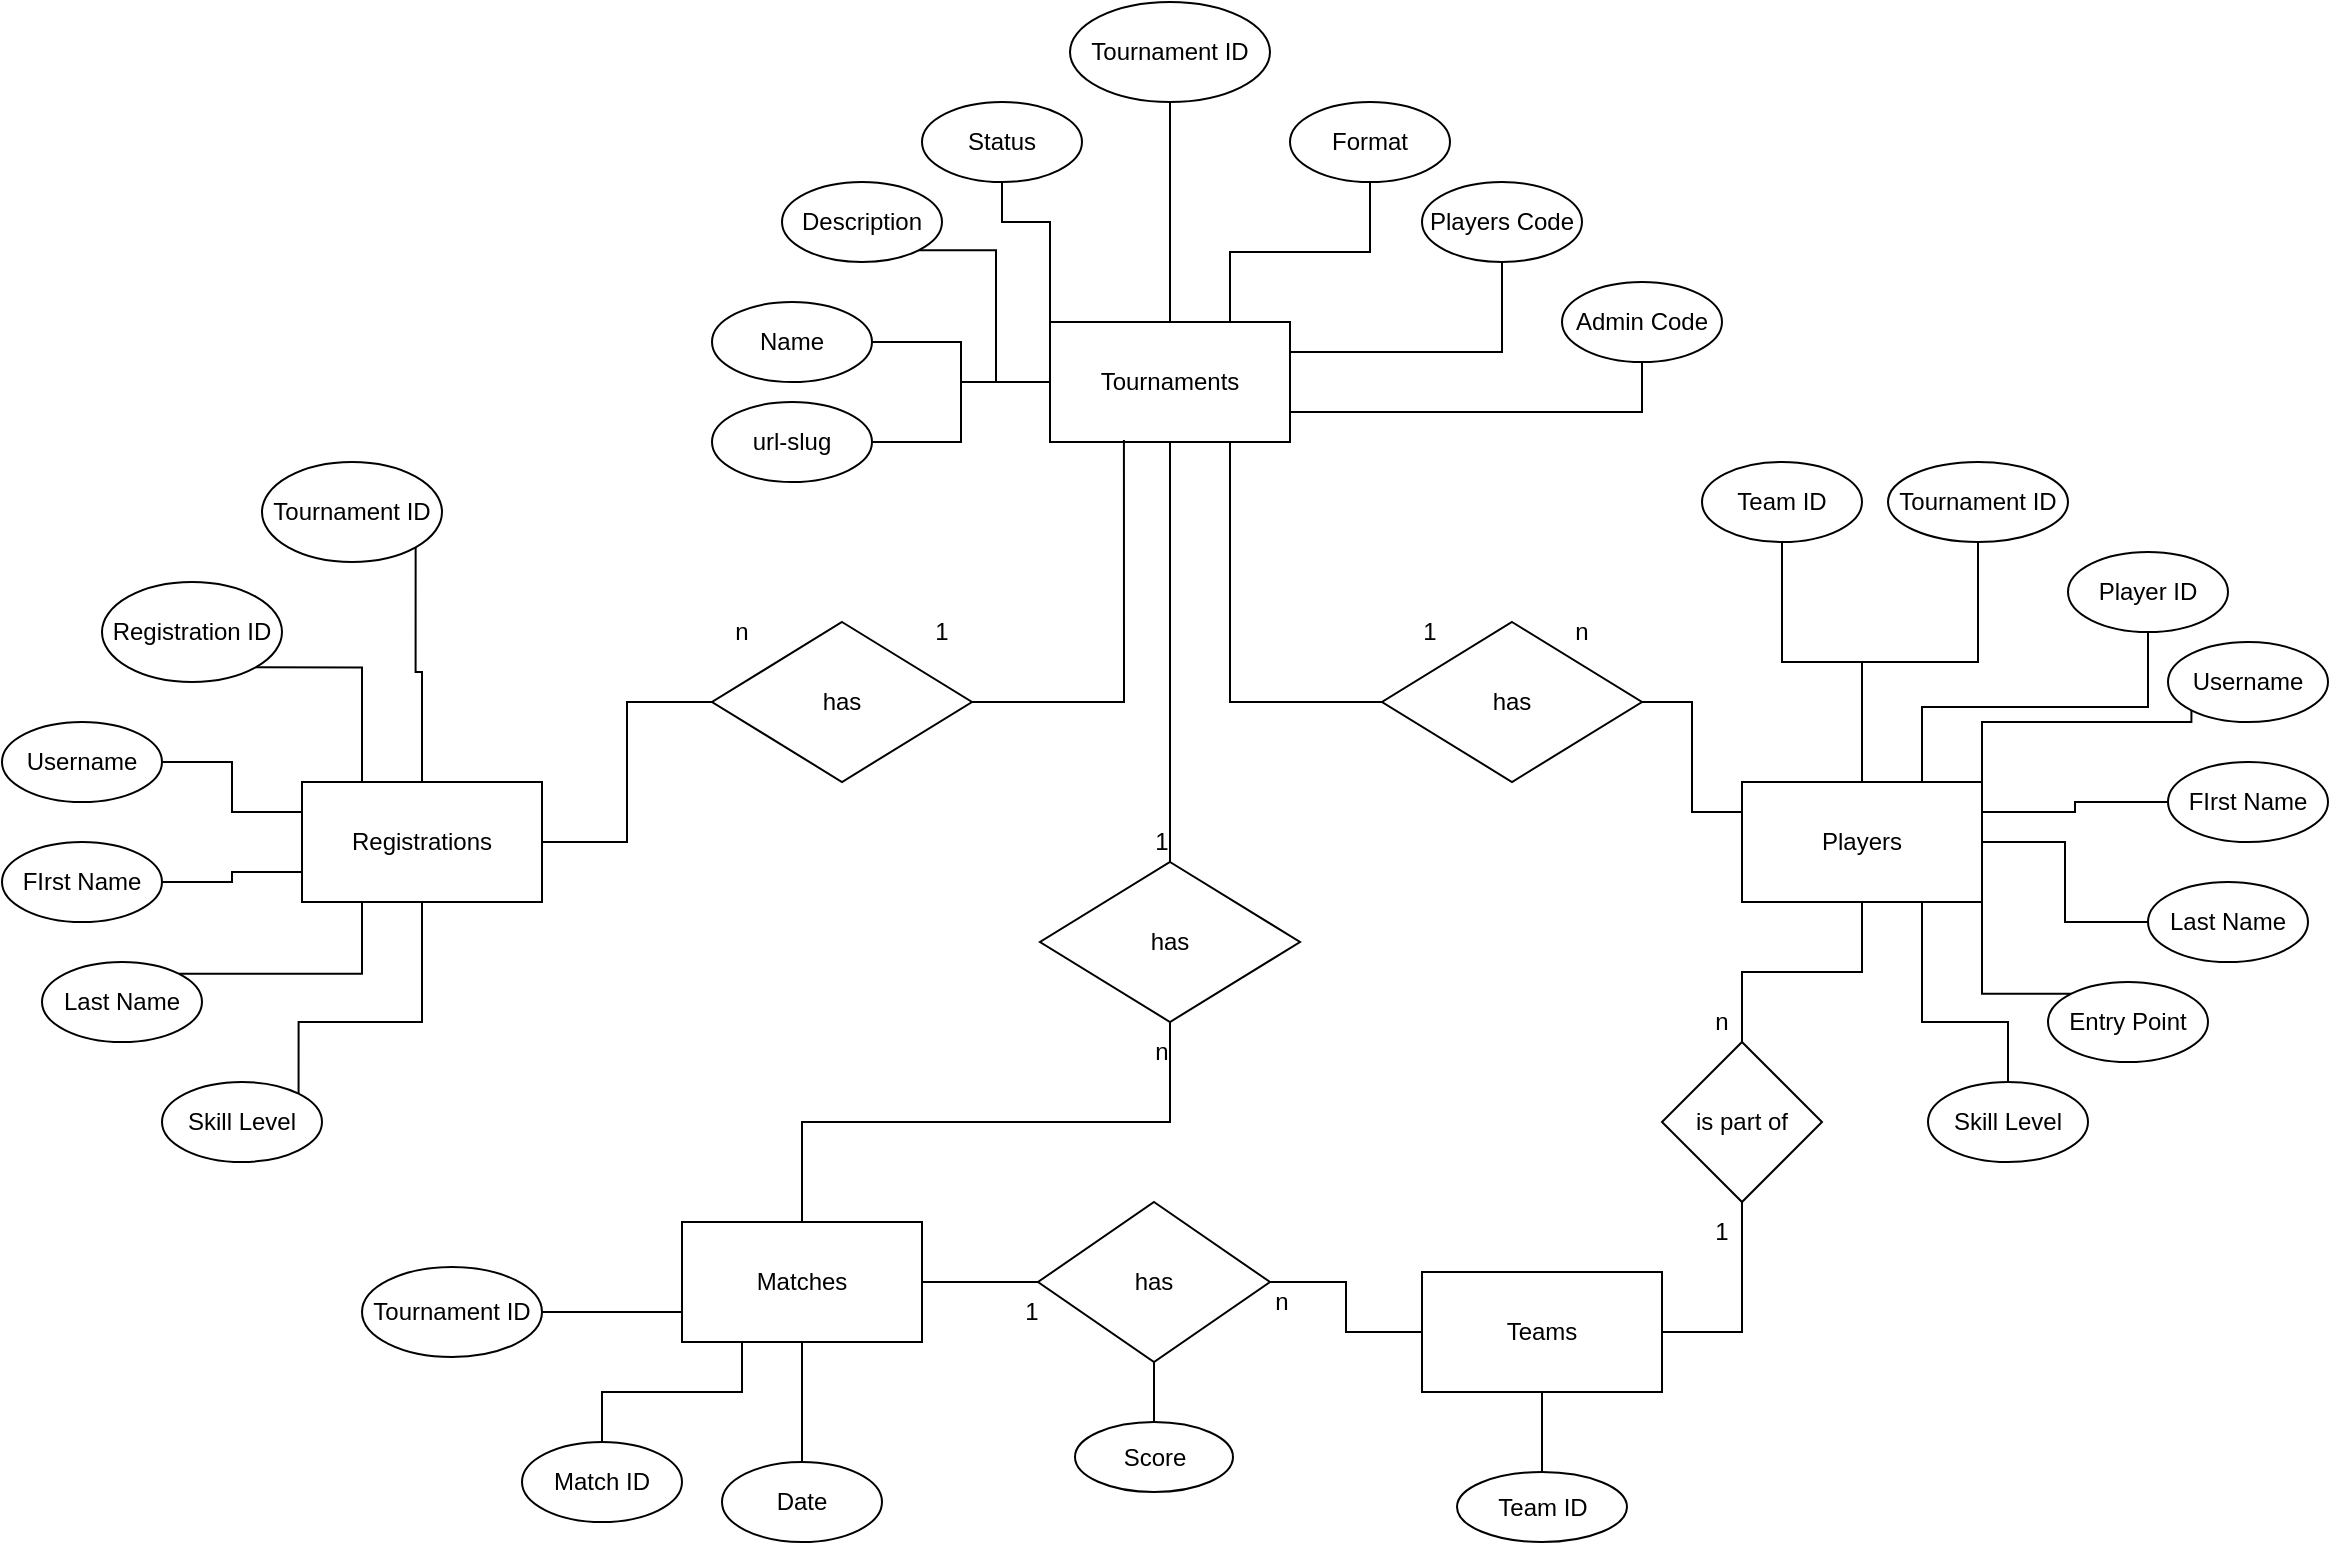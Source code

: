 <mxfile version="16.4.7" type="device"><diagram id="7VFBqNIlX72wwlPETkiv" name="Page-1"><mxGraphModel dx="2711" dy="2217" grid="1" gridSize="10" guides="1" tooltips="1" connect="1" arrows="1" fold="1" page="1" pageScale="1" pageWidth="827" pageHeight="1169" math="0" shadow="0"><root><mxCell id="0"/><mxCell id="1" parent="0"/><mxCell id="vWIARGdw78pDZFfVBMnp-79" style="edgeStyle=orthogonalEdgeStyle;rounded=0;orthogonalLoop=1;jettySize=auto;html=1;exitX=0.5;exitY=1;exitDx=0;exitDy=0;entryX=0.5;entryY=0;entryDx=0;entryDy=0;endArrow=none;endFill=0;" parent="1" source="vWIARGdw78pDZFfVBMnp-1" target="vWIARGdw78pDZFfVBMnp-75" edge="1"><mxGeometry relative="1" as="geometry"/></mxCell><mxCell id="vWIARGdw78pDZFfVBMnp-81" style="edgeStyle=orthogonalEdgeStyle;rounded=0;orthogonalLoop=1;jettySize=auto;html=1;exitX=0.75;exitY=1;exitDx=0;exitDy=0;entryX=0;entryY=0.5;entryDx=0;entryDy=0;endArrow=none;endFill=0;" parent="1" source="vWIARGdw78pDZFfVBMnp-1" target="vWIARGdw78pDZFfVBMnp-74" edge="1"><mxGeometry relative="1" as="geometry"/></mxCell><mxCell id="vWIARGdw78pDZFfVBMnp-1" value="Tournaments" style="rounded=0;whiteSpace=wrap;html=1;" parent="1" vertex="1"><mxGeometry x="254" y="20" width="120" height="60" as="geometry"/></mxCell><mxCell id="vWIARGdw78pDZFfVBMnp-2" value="Players" style="rounded=0;whiteSpace=wrap;html=1;" parent="1" vertex="1"><mxGeometry x="600" y="250" width="120" height="60" as="geometry"/></mxCell><mxCell id="vWIARGdw78pDZFfVBMnp-44" style="edgeStyle=orthogonalEdgeStyle;rounded=0;orthogonalLoop=1;jettySize=auto;html=1;exitX=0.5;exitY=1;exitDx=0;exitDy=0;entryX=1;entryY=0;entryDx=0;entryDy=0;endArrow=none;endFill=0;" parent="1" source="vWIARGdw78pDZFfVBMnp-3" target="vWIARGdw78pDZFfVBMnp-36" edge="1"><mxGeometry relative="1" as="geometry"><Array as="points"><mxPoint x="-60" y="370"/><mxPoint x="-122" y="370"/></Array></mxGeometry></mxCell><mxCell id="vWIARGdw78pDZFfVBMnp-3" value="Registrations" style="rounded=0;whiteSpace=wrap;html=1;" parent="1" vertex="1"><mxGeometry x="-120" y="250" width="120" height="60" as="geometry"/></mxCell><mxCell id="vWIARGdw78pDZFfVBMnp-4" value="Matches" style="rounded=0;whiteSpace=wrap;html=1;" parent="1" vertex="1"><mxGeometry x="70" y="470" width="120" height="60" as="geometry"/></mxCell><mxCell id="vWIARGdw78pDZFfVBMnp-55" style="edgeStyle=orthogonalEdgeStyle;rounded=0;orthogonalLoop=1;jettySize=auto;html=1;exitX=0.5;exitY=1;exitDx=0;exitDy=0;entryX=0.5;entryY=0;entryDx=0;entryDy=0;endArrow=none;endFill=0;" parent="1" source="vWIARGdw78pDZFfVBMnp-5" target="vWIARGdw78pDZFfVBMnp-1" edge="1"><mxGeometry relative="1" as="geometry"/></mxCell><mxCell id="vWIARGdw78pDZFfVBMnp-5" value="Tournament ID" style="ellipse;whiteSpace=wrap;html=1;" parent="1" vertex="1"><mxGeometry x="264" y="-140" width="100" height="50" as="geometry"/></mxCell><mxCell id="vWIARGdw78pDZFfVBMnp-51" style="edgeStyle=orthogonalEdgeStyle;rounded=0;orthogonalLoop=1;jettySize=auto;html=1;exitX=1;exitY=1;exitDx=0;exitDy=0;entryX=0;entryY=0.5;entryDx=0;entryDy=0;endArrow=none;endFill=0;" parent="1" source="vWIARGdw78pDZFfVBMnp-7" target="vWIARGdw78pDZFfVBMnp-1" edge="1"><mxGeometry relative="1" as="geometry"/></mxCell><mxCell id="vWIARGdw78pDZFfVBMnp-7" value="Description" style="ellipse;whiteSpace=wrap;html=1;" parent="1" vertex="1"><mxGeometry x="120" y="-50" width="80" height="40" as="geometry"/></mxCell><mxCell id="vWIARGdw78pDZFfVBMnp-49" style="edgeStyle=orthogonalEdgeStyle;rounded=0;orthogonalLoop=1;jettySize=auto;html=1;exitX=1;exitY=1;exitDx=0;exitDy=0;endArrow=none;endFill=0;" parent="1" source="vWIARGdw78pDZFfVBMnp-8" target="vWIARGdw78pDZFfVBMnp-3" edge="1"><mxGeometry relative="1" as="geometry"/></mxCell><mxCell id="vWIARGdw78pDZFfVBMnp-8" value="&lt;span&gt;Tournament ID&lt;/span&gt;" style="ellipse;whiteSpace=wrap;html=1;" parent="1" vertex="1"><mxGeometry x="-140" y="90" width="90" height="50" as="geometry"/></mxCell><mxCell id="vWIARGdw78pDZFfVBMnp-59" style="edgeStyle=orthogonalEdgeStyle;rounded=0;orthogonalLoop=1;jettySize=auto;html=1;exitX=0.5;exitY=1;exitDx=0;exitDy=0;entryX=0.5;entryY=0;entryDx=0;entryDy=0;endArrow=none;endFill=0;" parent="1" source="vWIARGdw78pDZFfVBMnp-9" target="vWIARGdw78pDZFfVBMnp-2" edge="1"><mxGeometry relative="1" as="geometry"/></mxCell><mxCell id="vWIARGdw78pDZFfVBMnp-9" value="&lt;span&gt;Tournament ID&lt;/span&gt;" style="ellipse;whiteSpace=wrap;html=1;" parent="1" vertex="1"><mxGeometry x="673" y="90" width="90" height="40" as="geometry"/></mxCell><mxCell id="vWIARGdw78pDZFfVBMnp-72" style="edgeStyle=orthogonalEdgeStyle;rounded=0;orthogonalLoop=1;jettySize=auto;html=1;exitX=1;exitY=0.5;exitDx=0;exitDy=0;entryX=0;entryY=0.75;entryDx=0;entryDy=0;endArrow=none;endFill=0;" parent="1" source="vWIARGdw78pDZFfVBMnp-10" target="vWIARGdw78pDZFfVBMnp-4" edge="1"><mxGeometry relative="1" as="geometry"/></mxCell><mxCell id="vWIARGdw78pDZFfVBMnp-10" value="&lt;span&gt;Tournament ID&lt;/span&gt;" style="ellipse;whiteSpace=wrap;html=1;" parent="1" vertex="1"><mxGeometry x="-90" y="492.5" width="90" height="45" as="geometry"/></mxCell><mxCell id="vWIARGdw78pDZFfVBMnp-54" style="edgeStyle=orthogonalEdgeStyle;rounded=0;orthogonalLoop=1;jettySize=auto;html=1;exitX=0.5;exitY=1;exitDx=0;exitDy=0;entryX=0;entryY=0;entryDx=0;entryDy=0;endArrow=none;endFill=0;" parent="1" source="vWIARGdw78pDZFfVBMnp-12" target="vWIARGdw78pDZFfVBMnp-1" edge="1"><mxGeometry relative="1" as="geometry"><Array as="points"><mxPoint x="230" y="-30"/><mxPoint x="254" y="-30"/></Array></mxGeometry></mxCell><mxCell id="vWIARGdw78pDZFfVBMnp-12" value="Status" style="ellipse;whiteSpace=wrap;html=1;" parent="1" vertex="1"><mxGeometry x="190" y="-90" width="80" height="40" as="geometry"/></mxCell><mxCell id="vWIARGdw78pDZFfVBMnp-56" style="edgeStyle=orthogonalEdgeStyle;rounded=0;orthogonalLoop=1;jettySize=auto;html=1;exitX=0.5;exitY=1;exitDx=0;exitDy=0;entryX=0.75;entryY=0;entryDx=0;entryDy=0;endArrow=none;endFill=0;" parent="1" source="vWIARGdw78pDZFfVBMnp-13" target="vWIARGdw78pDZFfVBMnp-1" edge="1"><mxGeometry relative="1" as="geometry"/></mxCell><mxCell id="vWIARGdw78pDZFfVBMnp-13" value="Format" style="ellipse;whiteSpace=wrap;html=1;" parent="1" vertex="1"><mxGeometry x="374" y="-90" width="80" height="40" as="geometry"/></mxCell><mxCell id="vWIARGdw78pDZFfVBMnp-58" style="edgeStyle=orthogonalEdgeStyle;rounded=0;orthogonalLoop=1;jettySize=auto;html=1;exitX=0.5;exitY=1;exitDx=0;exitDy=0;entryX=1;entryY=0.75;entryDx=0;entryDy=0;endArrow=none;endFill=0;" parent="1" source="vWIARGdw78pDZFfVBMnp-14" target="vWIARGdw78pDZFfVBMnp-1" edge="1"><mxGeometry relative="1" as="geometry"/></mxCell><mxCell id="vWIARGdw78pDZFfVBMnp-14" value="Admin Code" style="ellipse;whiteSpace=wrap;html=1;" parent="1" vertex="1"><mxGeometry x="510" width="80" height="40" as="geometry"/></mxCell><mxCell id="vWIARGdw78pDZFfVBMnp-57" style="edgeStyle=orthogonalEdgeStyle;rounded=0;orthogonalLoop=1;jettySize=auto;html=1;exitX=0.5;exitY=1;exitDx=0;exitDy=0;entryX=1;entryY=0.25;entryDx=0;entryDy=0;endArrow=none;endFill=0;" parent="1" source="vWIARGdw78pDZFfVBMnp-15" target="vWIARGdw78pDZFfVBMnp-1" edge="1"><mxGeometry relative="1" as="geometry"/></mxCell><mxCell id="vWIARGdw78pDZFfVBMnp-15" value="Players Code" style="ellipse;whiteSpace=wrap;html=1;" parent="1" vertex="1"><mxGeometry x="440" y="-50" width="80" height="40" as="geometry"/></mxCell><mxCell id="vWIARGdw78pDZFfVBMnp-60" style="edgeStyle=orthogonalEdgeStyle;rounded=0;orthogonalLoop=1;jettySize=auto;html=1;exitX=0.5;exitY=1;exitDx=0;exitDy=0;entryX=0.75;entryY=0;entryDx=0;entryDy=0;endArrow=none;endFill=0;" parent="1" source="vWIARGdw78pDZFfVBMnp-18" target="vWIARGdw78pDZFfVBMnp-2" edge="1"><mxGeometry relative="1" as="geometry"/></mxCell><mxCell id="vWIARGdw78pDZFfVBMnp-18" value="Player ID" style="ellipse;whiteSpace=wrap;html=1;" parent="1" vertex="1"><mxGeometry x="763" y="135" width="80" height="40" as="geometry"/></mxCell><mxCell id="vWIARGdw78pDZFfVBMnp-62" style="edgeStyle=orthogonalEdgeStyle;rounded=0;orthogonalLoop=1;jettySize=auto;html=1;exitX=0;exitY=0.5;exitDx=0;exitDy=0;entryX=1;entryY=0.25;entryDx=0;entryDy=0;endArrow=none;endFill=0;" parent="1" source="vWIARGdw78pDZFfVBMnp-19" target="vWIARGdw78pDZFfVBMnp-2" edge="1"><mxGeometry relative="1" as="geometry"/></mxCell><mxCell id="vWIARGdw78pDZFfVBMnp-19" value="FIrst Name" style="ellipse;whiteSpace=wrap;html=1;" parent="1" vertex="1"><mxGeometry x="813" y="240" width="80" height="40" as="geometry"/></mxCell><mxCell id="vWIARGdw78pDZFfVBMnp-63" style="edgeStyle=orthogonalEdgeStyle;rounded=0;orthogonalLoop=1;jettySize=auto;html=1;exitX=0;exitY=0.5;exitDx=0;exitDy=0;entryX=1;entryY=0.5;entryDx=0;entryDy=0;endArrow=none;endFill=0;" parent="1" source="vWIARGdw78pDZFfVBMnp-20" target="vWIARGdw78pDZFfVBMnp-2" edge="1"><mxGeometry relative="1" as="geometry"/></mxCell><mxCell id="vWIARGdw78pDZFfVBMnp-20" value="Last Name" style="ellipse;whiteSpace=wrap;html=1;" parent="1" vertex="1"><mxGeometry x="803" y="300" width="80" height="40" as="geometry"/></mxCell><mxCell id="vWIARGdw78pDZFfVBMnp-61" style="edgeStyle=orthogonalEdgeStyle;rounded=0;orthogonalLoop=1;jettySize=auto;html=1;exitX=0;exitY=1;exitDx=0;exitDy=0;entryX=1;entryY=0;entryDx=0;entryDy=0;endArrow=none;endFill=0;" parent="1" source="vWIARGdw78pDZFfVBMnp-21" target="vWIARGdw78pDZFfVBMnp-2" edge="1"><mxGeometry relative="1" as="geometry"><Array as="points"><mxPoint x="825" y="220"/><mxPoint x="720" y="220"/></Array></mxGeometry></mxCell><mxCell id="vWIARGdw78pDZFfVBMnp-21" value="Username" style="ellipse;whiteSpace=wrap;html=1;" parent="1" vertex="1"><mxGeometry x="813" y="180" width="80" height="40" as="geometry"/></mxCell><mxCell id="vWIARGdw78pDZFfVBMnp-65" style="edgeStyle=orthogonalEdgeStyle;rounded=0;orthogonalLoop=1;jettySize=auto;html=1;exitX=0.5;exitY=0;exitDx=0;exitDy=0;entryX=0.75;entryY=1;entryDx=0;entryDy=0;endArrow=none;endFill=0;" parent="1" source="vWIARGdw78pDZFfVBMnp-22" target="vWIARGdw78pDZFfVBMnp-2" edge="1"><mxGeometry relative="1" as="geometry"><Array as="points"><mxPoint x="733" y="370"/><mxPoint x="690" y="370"/></Array></mxGeometry></mxCell><mxCell id="vWIARGdw78pDZFfVBMnp-22" value="Skill Level" style="ellipse;whiteSpace=wrap;html=1;" parent="1" vertex="1"><mxGeometry x="693" y="400" width="80" height="40" as="geometry"/></mxCell><mxCell id="vWIARGdw78pDZFfVBMnp-64" style="edgeStyle=orthogonalEdgeStyle;rounded=0;orthogonalLoop=1;jettySize=auto;html=1;exitX=0;exitY=0;exitDx=0;exitDy=0;endArrow=none;endFill=0;entryX=1;entryY=1;entryDx=0;entryDy=0;" parent="1" source="vWIARGdw78pDZFfVBMnp-23" target="vWIARGdw78pDZFfVBMnp-2" edge="1"><mxGeometry relative="1" as="geometry"/></mxCell><mxCell id="vWIARGdw78pDZFfVBMnp-23" value="Entry Point" style="ellipse;whiteSpace=wrap;html=1;" parent="1" vertex="1"><mxGeometry x="753" y="350" width="80" height="40" as="geometry"/></mxCell><mxCell id="OZKw8nVPFqmQHOa8D8Yo-24" style="edgeStyle=orthogonalEdgeStyle;rounded=0;orthogonalLoop=1;jettySize=auto;html=1;exitX=0.5;exitY=0;exitDx=0;exitDy=0;entryX=0.25;entryY=1;entryDx=0;entryDy=0;endArrow=none;endFill=0;" edge="1" parent="1" source="vWIARGdw78pDZFfVBMnp-24" target="vWIARGdw78pDZFfVBMnp-4"><mxGeometry relative="1" as="geometry"/></mxCell><mxCell id="vWIARGdw78pDZFfVBMnp-24" value="Match ID" style="ellipse;whiteSpace=wrap;html=1;" parent="1" vertex="1"><mxGeometry x="-10" y="580" width="80" height="40" as="geometry"/></mxCell><mxCell id="OZKw8nVPFqmQHOa8D8Yo-21" value="" style="edgeStyle=orthogonalEdgeStyle;rounded=0;orthogonalLoop=1;jettySize=auto;html=1;endArrow=none;endFill=0;" edge="1" parent="1" source="vWIARGdw78pDZFfVBMnp-28" target="vWIARGdw78pDZFfVBMnp-4"><mxGeometry relative="1" as="geometry"/></mxCell><mxCell id="vWIARGdw78pDZFfVBMnp-28" value="&lt;span&gt;Date&lt;/span&gt;" style="ellipse;whiteSpace=wrap;html=1;" parent="1" vertex="1"><mxGeometry x="90" y="590" width="80" height="40" as="geometry"/></mxCell><mxCell id="vWIARGdw78pDZFfVBMnp-48" style="edgeStyle=orthogonalEdgeStyle;rounded=0;orthogonalLoop=1;jettySize=auto;html=1;exitX=1;exitY=1;exitDx=0;exitDy=0;entryX=0.25;entryY=0;entryDx=0;entryDy=0;endArrow=none;endFill=0;" parent="1" source="vWIARGdw78pDZFfVBMnp-31" target="vWIARGdw78pDZFfVBMnp-3" edge="1"><mxGeometry relative="1" as="geometry"/></mxCell><mxCell id="vWIARGdw78pDZFfVBMnp-31" value="&lt;span&gt;Registration ID&lt;/span&gt;" style="ellipse;whiteSpace=wrap;html=1;" parent="1" vertex="1"><mxGeometry x="-220" y="150" width="90" height="50" as="geometry"/></mxCell><mxCell id="vWIARGdw78pDZFfVBMnp-46" style="edgeStyle=orthogonalEdgeStyle;rounded=0;orthogonalLoop=1;jettySize=auto;html=1;exitX=1;exitY=0.5;exitDx=0;exitDy=0;entryX=0;entryY=0.75;entryDx=0;entryDy=0;endArrow=none;endFill=0;" parent="1" source="vWIARGdw78pDZFfVBMnp-33" target="vWIARGdw78pDZFfVBMnp-3" edge="1"><mxGeometry relative="1" as="geometry"/></mxCell><mxCell id="vWIARGdw78pDZFfVBMnp-33" value="FIrst Name" style="ellipse;whiteSpace=wrap;html=1;" parent="1" vertex="1"><mxGeometry x="-270" y="280" width="80" height="40" as="geometry"/></mxCell><mxCell id="vWIARGdw78pDZFfVBMnp-45" style="edgeStyle=orthogonalEdgeStyle;rounded=0;orthogonalLoop=1;jettySize=auto;html=1;exitX=1;exitY=0;exitDx=0;exitDy=0;entryX=0.25;entryY=1;entryDx=0;entryDy=0;endArrow=none;endFill=0;" parent="1" source="vWIARGdw78pDZFfVBMnp-34" target="vWIARGdw78pDZFfVBMnp-3" edge="1"><mxGeometry relative="1" as="geometry"/></mxCell><mxCell id="vWIARGdw78pDZFfVBMnp-34" value="Last Name" style="ellipse;whiteSpace=wrap;html=1;" parent="1" vertex="1"><mxGeometry x="-250" y="340" width="80" height="40" as="geometry"/></mxCell><mxCell id="vWIARGdw78pDZFfVBMnp-47" style="edgeStyle=orthogonalEdgeStyle;rounded=0;orthogonalLoop=1;jettySize=auto;html=1;exitX=1;exitY=0.5;exitDx=0;exitDy=0;entryX=0;entryY=0.25;entryDx=0;entryDy=0;endArrow=none;endFill=0;" parent="1" source="vWIARGdw78pDZFfVBMnp-35" target="vWIARGdw78pDZFfVBMnp-3" edge="1"><mxGeometry relative="1" as="geometry"/></mxCell><mxCell id="vWIARGdw78pDZFfVBMnp-35" value="Username" style="ellipse;whiteSpace=wrap;html=1;" parent="1" vertex="1"><mxGeometry x="-270" y="220" width="80" height="40" as="geometry"/></mxCell><mxCell id="vWIARGdw78pDZFfVBMnp-36" value="Skill Level" style="ellipse;whiteSpace=wrap;html=1;" parent="1" vertex="1"><mxGeometry x="-190" y="400" width="80" height="40" as="geometry"/></mxCell><mxCell id="vWIARGdw78pDZFfVBMnp-39" style="edgeStyle=orthogonalEdgeStyle;rounded=0;orthogonalLoop=1;jettySize=auto;html=1;exitX=0.5;exitY=1;exitDx=0;exitDy=0;" parent="1" source="vWIARGdw78pDZFfVBMnp-15" target="vWIARGdw78pDZFfVBMnp-15" edge="1"><mxGeometry relative="1" as="geometry"/></mxCell><mxCell id="vWIARGdw78pDZFfVBMnp-77" style="edgeStyle=orthogonalEdgeStyle;rounded=0;orthogonalLoop=1;jettySize=auto;html=1;exitX=1;exitY=0.5;exitDx=0;exitDy=0;entryX=0.308;entryY=0.983;entryDx=0;entryDy=0;entryPerimeter=0;endArrow=none;endFill=0;" parent="1" source="vWIARGdw78pDZFfVBMnp-73" target="vWIARGdw78pDZFfVBMnp-1" edge="1"><mxGeometry relative="1" as="geometry"/></mxCell><mxCell id="vWIARGdw78pDZFfVBMnp-78" style="edgeStyle=orthogonalEdgeStyle;rounded=0;orthogonalLoop=1;jettySize=auto;html=1;exitX=0;exitY=0.5;exitDx=0;exitDy=0;entryX=1;entryY=0.5;entryDx=0;entryDy=0;endArrow=none;endFill=0;" parent="1" source="vWIARGdw78pDZFfVBMnp-73" target="vWIARGdw78pDZFfVBMnp-3" edge="1"><mxGeometry relative="1" as="geometry"/></mxCell><mxCell id="vWIARGdw78pDZFfVBMnp-73" value="has" style="rhombus;whiteSpace=wrap;html=1;" parent="1" vertex="1"><mxGeometry x="85" y="170" width="130" height="80" as="geometry"/></mxCell><mxCell id="vWIARGdw78pDZFfVBMnp-82" style="edgeStyle=orthogonalEdgeStyle;rounded=0;orthogonalLoop=1;jettySize=auto;html=1;exitX=1;exitY=0.5;exitDx=0;exitDy=0;entryX=0;entryY=0.25;entryDx=0;entryDy=0;endArrow=none;endFill=0;" parent="1" source="vWIARGdw78pDZFfVBMnp-74" target="vWIARGdw78pDZFfVBMnp-2" edge="1"><mxGeometry relative="1" as="geometry"/></mxCell><mxCell id="vWIARGdw78pDZFfVBMnp-74" value="has" style="rhombus;whiteSpace=wrap;html=1;" parent="1" vertex="1"><mxGeometry x="420" y="170" width="130" height="80" as="geometry"/></mxCell><mxCell id="vWIARGdw78pDZFfVBMnp-80" style="edgeStyle=orthogonalEdgeStyle;rounded=0;orthogonalLoop=1;jettySize=auto;html=1;exitX=0.5;exitY=1;exitDx=0;exitDy=0;entryX=0.5;entryY=0;entryDx=0;entryDy=0;endArrow=none;endFill=0;" parent="1" source="vWIARGdw78pDZFfVBMnp-75" target="vWIARGdw78pDZFfVBMnp-4" edge="1"><mxGeometry relative="1" as="geometry"/></mxCell><mxCell id="vWIARGdw78pDZFfVBMnp-75" value="has" style="rhombus;whiteSpace=wrap;html=1;" parent="1" vertex="1"><mxGeometry x="249" y="290" width="130" height="80" as="geometry"/></mxCell><mxCell id="vWIARGdw78pDZFfVBMnp-86" value="n" style="text;html=1;strokeColor=none;fillColor=none;align=center;verticalAlign=middle;whiteSpace=wrap;rounded=0;" parent="1" vertex="1"><mxGeometry x="70" y="160" width="60" height="30" as="geometry"/></mxCell><mxCell id="vWIARGdw78pDZFfVBMnp-87" value="n" style="text;html=1;strokeColor=none;fillColor=none;align=center;verticalAlign=middle;whiteSpace=wrap;rounded=0;" parent="1" vertex="1"><mxGeometry x="490" y="160" width="60" height="30" as="geometry"/></mxCell><mxCell id="vWIARGdw78pDZFfVBMnp-89" value="n" style="text;html=1;strokeColor=none;fillColor=none;align=center;verticalAlign=middle;whiteSpace=wrap;rounded=0;" parent="1" vertex="1"><mxGeometry x="280" y="370" width="60" height="30" as="geometry"/></mxCell><mxCell id="vWIARGdw78pDZFfVBMnp-90" value="1" style="text;html=1;strokeColor=none;fillColor=none;align=center;verticalAlign=middle;whiteSpace=wrap;rounded=0;" parent="1" vertex="1"><mxGeometry x="170" y="160" width="60" height="30" as="geometry"/></mxCell><mxCell id="vWIARGdw78pDZFfVBMnp-91" value="1" style="text;html=1;strokeColor=none;fillColor=none;align=center;verticalAlign=middle;whiteSpace=wrap;rounded=0;" parent="1" vertex="1"><mxGeometry x="280" y="265" width="60" height="30" as="geometry"/></mxCell><mxCell id="vWIARGdw78pDZFfVBMnp-92" value="1" style="text;html=1;strokeColor=none;fillColor=none;align=center;verticalAlign=middle;whiteSpace=wrap;rounded=0;" parent="1" vertex="1"><mxGeometry x="414" y="160" width="60" height="30" as="geometry"/></mxCell><mxCell id="OZKw8nVPFqmQHOa8D8Yo-1" value="Teams" style="rounded=0;whiteSpace=wrap;html=1;" vertex="1" parent="1"><mxGeometry x="440" y="495" width="120" height="60" as="geometry"/></mxCell><mxCell id="OZKw8nVPFqmQHOa8D8Yo-3" value="" style="edgeStyle=orthogonalEdgeStyle;rounded=0;orthogonalLoop=1;jettySize=auto;html=1;endArrow=none;endFill=0;" edge="1" parent="1" source="OZKw8nVPFqmQHOa8D8Yo-2" target="vWIARGdw78pDZFfVBMnp-2"><mxGeometry relative="1" as="geometry"/></mxCell><mxCell id="OZKw8nVPFqmQHOa8D8Yo-4" style="edgeStyle=orthogonalEdgeStyle;rounded=0;orthogonalLoop=1;jettySize=auto;html=1;exitX=0.5;exitY=1;exitDx=0;exitDy=0;entryX=1;entryY=0.5;entryDx=0;entryDy=0;endArrow=none;endFill=0;" edge="1" parent="1" source="OZKw8nVPFqmQHOa8D8Yo-2" target="OZKw8nVPFqmQHOa8D8Yo-1"><mxGeometry relative="1" as="geometry"/></mxCell><mxCell id="OZKw8nVPFqmQHOa8D8Yo-2" value="is part of" style="rhombus;whiteSpace=wrap;html=1;" vertex="1" parent="1"><mxGeometry x="560" y="380" width="80" height="80" as="geometry"/></mxCell><mxCell id="OZKw8nVPFqmQHOa8D8Yo-5" value="1" style="text;html=1;strokeColor=none;fillColor=none;align=center;verticalAlign=middle;whiteSpace=wrap;rounded=0;" vertex="1" parent="1"><mxGeometry x="560" y="460" width="60" height="30" as="geometry"/></mxCell><mxCell id="OZKw8nVPFqmQHOa8D8Yo-6" value="n" style="text;html=1;strokeColor=none;fillColor=none;align=center;verticalAlign=middle;whiteSpace=wrap;rounded=0;" vertex="1" parent="1"><mxGeometry x="560" y="355" width="60" height="30" as="geometry"/></mxCell><mxCell id="OZKw8nVPFqmQHOa8D8Yo-9" style="edgeStyle=orthogonalEdgeStyle;rounded=0;orthogonalLoop=1;jettySize=auto;html=1;exitX=0;exitY=0.5;exitDx=0;exitDy=0;entryX=1;entryY=0.5;entryDx=0;entryDy=0;endArrow=none;endFill=0;" edge="1" parent="1" source="OZKw8nVPFqmQHOa8D8Yo-8" target="vWIARGdw78pDZFfVBMnp-4"><mxGeometry relative="1" as="geometry"/></mxCell><mxCell id="OZKw8nVPFqmQHOa8D8Yo-10" style="edgeStyle=orthogonalEdgeStyle;rounded=0;orthogonalLoop=1;jettySize=auto;html=1;exitX=1;exitY=0.5;exitDx=0;exitDy=0;entryX=0;entryY=0.5;entryDx=0;entryDy=0;endArrow=none;endFill=0;" edge="1" parent="1" source="OZKw8nVPFqmQHOa8D8Yo-8" target="OZKw8nVPFqmQHOa8D8Yo-1"><mxGeometry relative="1" as="geometry"/></mxCell><mxCell id="OZKw8nVPFqmQHOa8D8Yo-23" value="" style="edgeStyle=orthogonalEdgeStyle;rounded=0;orthogonalLoop=1;jettySize=auto;html=1;endArrow=none;endFill=0;" edge="1" parent="1" source="OZKw8nVPFqmQHOa8D8Yo-8" target="OZKw8nVPFqmQHOa8D8Yo-22"><mxGeometry relative="1" as="geometry"/></mxCell><mxCell id="OZKw8nVPFqmQHOa8D8Yo-8" value="has" style="rhombus;whiteSpace=wrap;html=1;" vertex="1" parent="1"><mxGeometry x="248" y="460" width="116" height="80" as="geometry"/></mxCell><mxCell id="OZKw8nVPFqmQHOa8D8Yo-11" value="1" style="text;html=1;strokeColor=none;fillColor=none;align=center;verticalAlign=middle;whiteSpace=wrap;rounded=0;" vertex="1" parent="1"><mxGeometry x="215" y="500" width="60" height="30" as="geometry"/></mxCell><mxCell id="OZKw8nVPFqmQHOa8D8Yo-12" value="n" style="text;html=1;strokeColor=none;fillColor=none;align=center;verticalAlign=middle;whiteSpace=wrap;rounded=0;" vertex="1" parent="1"><mxGeometry x="340" y="495" width="60" height="30" as="geometry"/></mxCell><mxCell id="OZKw8nVPFqmQHOa8D8Yo-14" value="" style="edgeStyle=orthogonalEdgeStyle;rounded=0;orthogonalLoop=1;jettySize=auto;html=1;endArrow=none;endFill=0;" edge="1" parent="1" source="OZKw8nVPFqmQHOa8D8Yo-13" target="OZKw8nVPFqmQHOa8D8Yo-1"><mxGeometry relative="1" as="geometry"/></mxCell><mxCell id="OZKw8nVPFqmQHOa8D8Yo-13" value="&lt;span&gt;Team ID&lt;/span&gt;" style="ellipse;whiteSpace=wrap;html=1;" vertex="1" parent="1"><mxGeometry x="457.5" y="595" width="85" height="35" as="geometry"/></mxCell><mxCell id="OZKw8nVPFqmQHOa8D8Yo-16" value="" style="edgeStyle=orthogonalEdgeStyle;rounded=0;orthogonalLoop=1;jettySize=auto;html=1;endArrow=none;endFill=0;" edge="1" parent="1" source="OZKw8nVPFqmQHOa8D8Yo-15" target="vWIARGdw78pDZFfVBMnp-2"><mxGeometry relative="1" as="geometry"/></mxCell><mxCell id="OZKw8nVPFqmQHOa8D8Yo-15" value="Team ID" style="ellipse;whiteSpace=wrap;html=1;" vertex="1" parent="1"><mxGeometry x="580" y="90" width="80" height="40" as="geometry"/></mxCell><mxCell id="OZKw8nVPFqmQHOa8D8Yo-18" value="" style="edgeStyle=orthogonalEdgeStyle;rounded=0;orthogonalLoop=1;jettySize=auto;html=1;endArrow=none;endFill=0;" edge="1" parent="1" source="OZKw8nVPFqmQHOa8D8Yo-17" target="vWIARGdw78pDZFfVBMnp-1"><mxGeometry relative="1" as="geometry"/></mxCell><mxCell id="OZKw8nVPFqmQHOa8D8Yo-17" value="Name" style="ellipse;whiteSpace=wrap;html=1;" vertex="1" parent="1"><mxGeometry x="85" y="10" width="80" height="40" as="geometry"/></mxCell><mxCell id="OZKw8nVPFqmQHOa8D8Yo-20" value="" style="edgeStyle=orthogonalEdgeStyle;rounded=0;orthogonalLoop=1;jettySize=auto;html=1;endArrow=none;endFill=0;" edge="1" parent="1" source="OZKw8nVPFqmQHOa8D8Yo-19" target="vWIARGdw78pDZFfVBMnp-1"><mxGeometry relative="1" as="geometry"/></mxCell><mxCell id="OZKw8nVPFqmQHOa8D8Yo-19" value="url-slug" style="ellipse;whiteSpace=wrap;html=1;" vertex="1" parent="1"><mxGeometry x="85" y="60" width="80" height="40" as="geometry"/></mxCell><mxCell id="OZKw8nVPFqmQHOa8D8Yo-22" value="Score" style="ellipse;whiteSpace=wrap;html=1;" vertex="1" parent="1"><mxGeometry x="266.5" y="570" width="79" height="35" as="geometry"/></mxCell></root></mxGraphModel></diagram></mxfile>